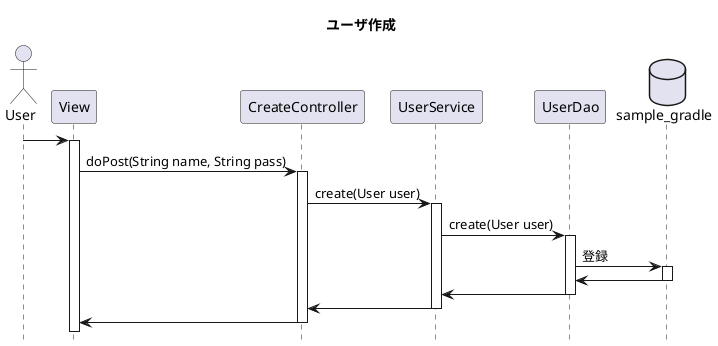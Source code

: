 @startuml

'メソッド名をが遷移に記述'
'コード間のメソッドに引数が必要な時は(型 引数名, )の中に記述'
'モデルの記述'
'データベースは "database データベース名 as usersと記述する '

'タイトルを記述'
title ユーザ作成

'シーケンスの縦線の下部にシーケンスボックスを出すかどうか(hideで出さない)指定する.'
hide footbox

'アクター'
actor User as user

'オブジェクト'
participant View as view
participant CreateController as controller
participant UserService as service
participant UserDao as dao
database sample_gradle as users

'遷移'
user -> view :

activate view
view -> controller :doPost(String name, String pass)

activate controller
controller -> service : create(User user)

activate service
service -> dao :create(User user)

activate dao
dao -> users : 登録

activate users
users -> dao :

deactivate users

dao -> service
deactivate dao

service -> controller
deactivate service

controller ->  view
deactivate controller

@enduml
